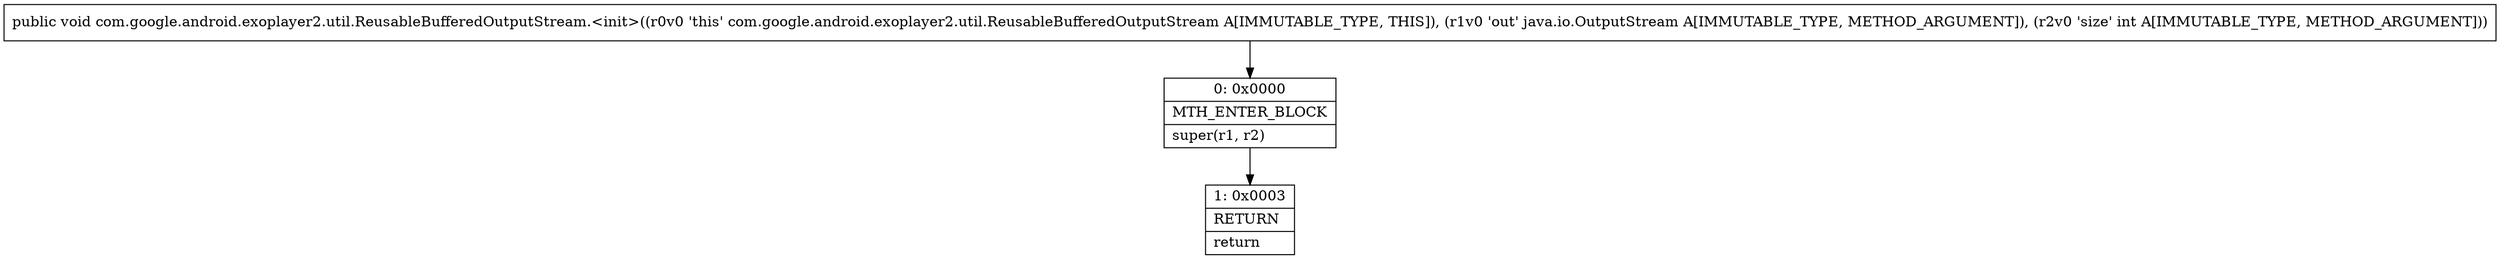 digraph "CFG forcom.google.android.exoplayer2.util.ReusableBufferedOutputStream.\<init\>(Ljava\/io\/OutputStream;I)V" {
Node_0 [shape=record,label="{0\:\ 0x0000|MTH_ENTER_BLOCK\l|super(r1, r2)\l}"];
Node_1 [shape=record,label="{1\:\ 0x0003|RETURN\l|return\l}"];
MethodNode[shape=record,label="{public void com.google.android.exoplayer2.util.ReusableBufferedOutputStream.\<init\>((r0v0 'this' com.google.android.exoplayer2.util.ReusableBufferedOutputStream A[IMMUTABLE_TYPE, THIS]), (r1v0 'out' java.io.OutputStream A[IMMUTABLE_TYPE, METHOD_ARGUMENT]), (r2v0 'size' int A[IMMUTABLE_TYPE, METHOD_ARGUMENT])) }"];
MethodNode -> Node_0;
Node_0 -> Node_1;
}

